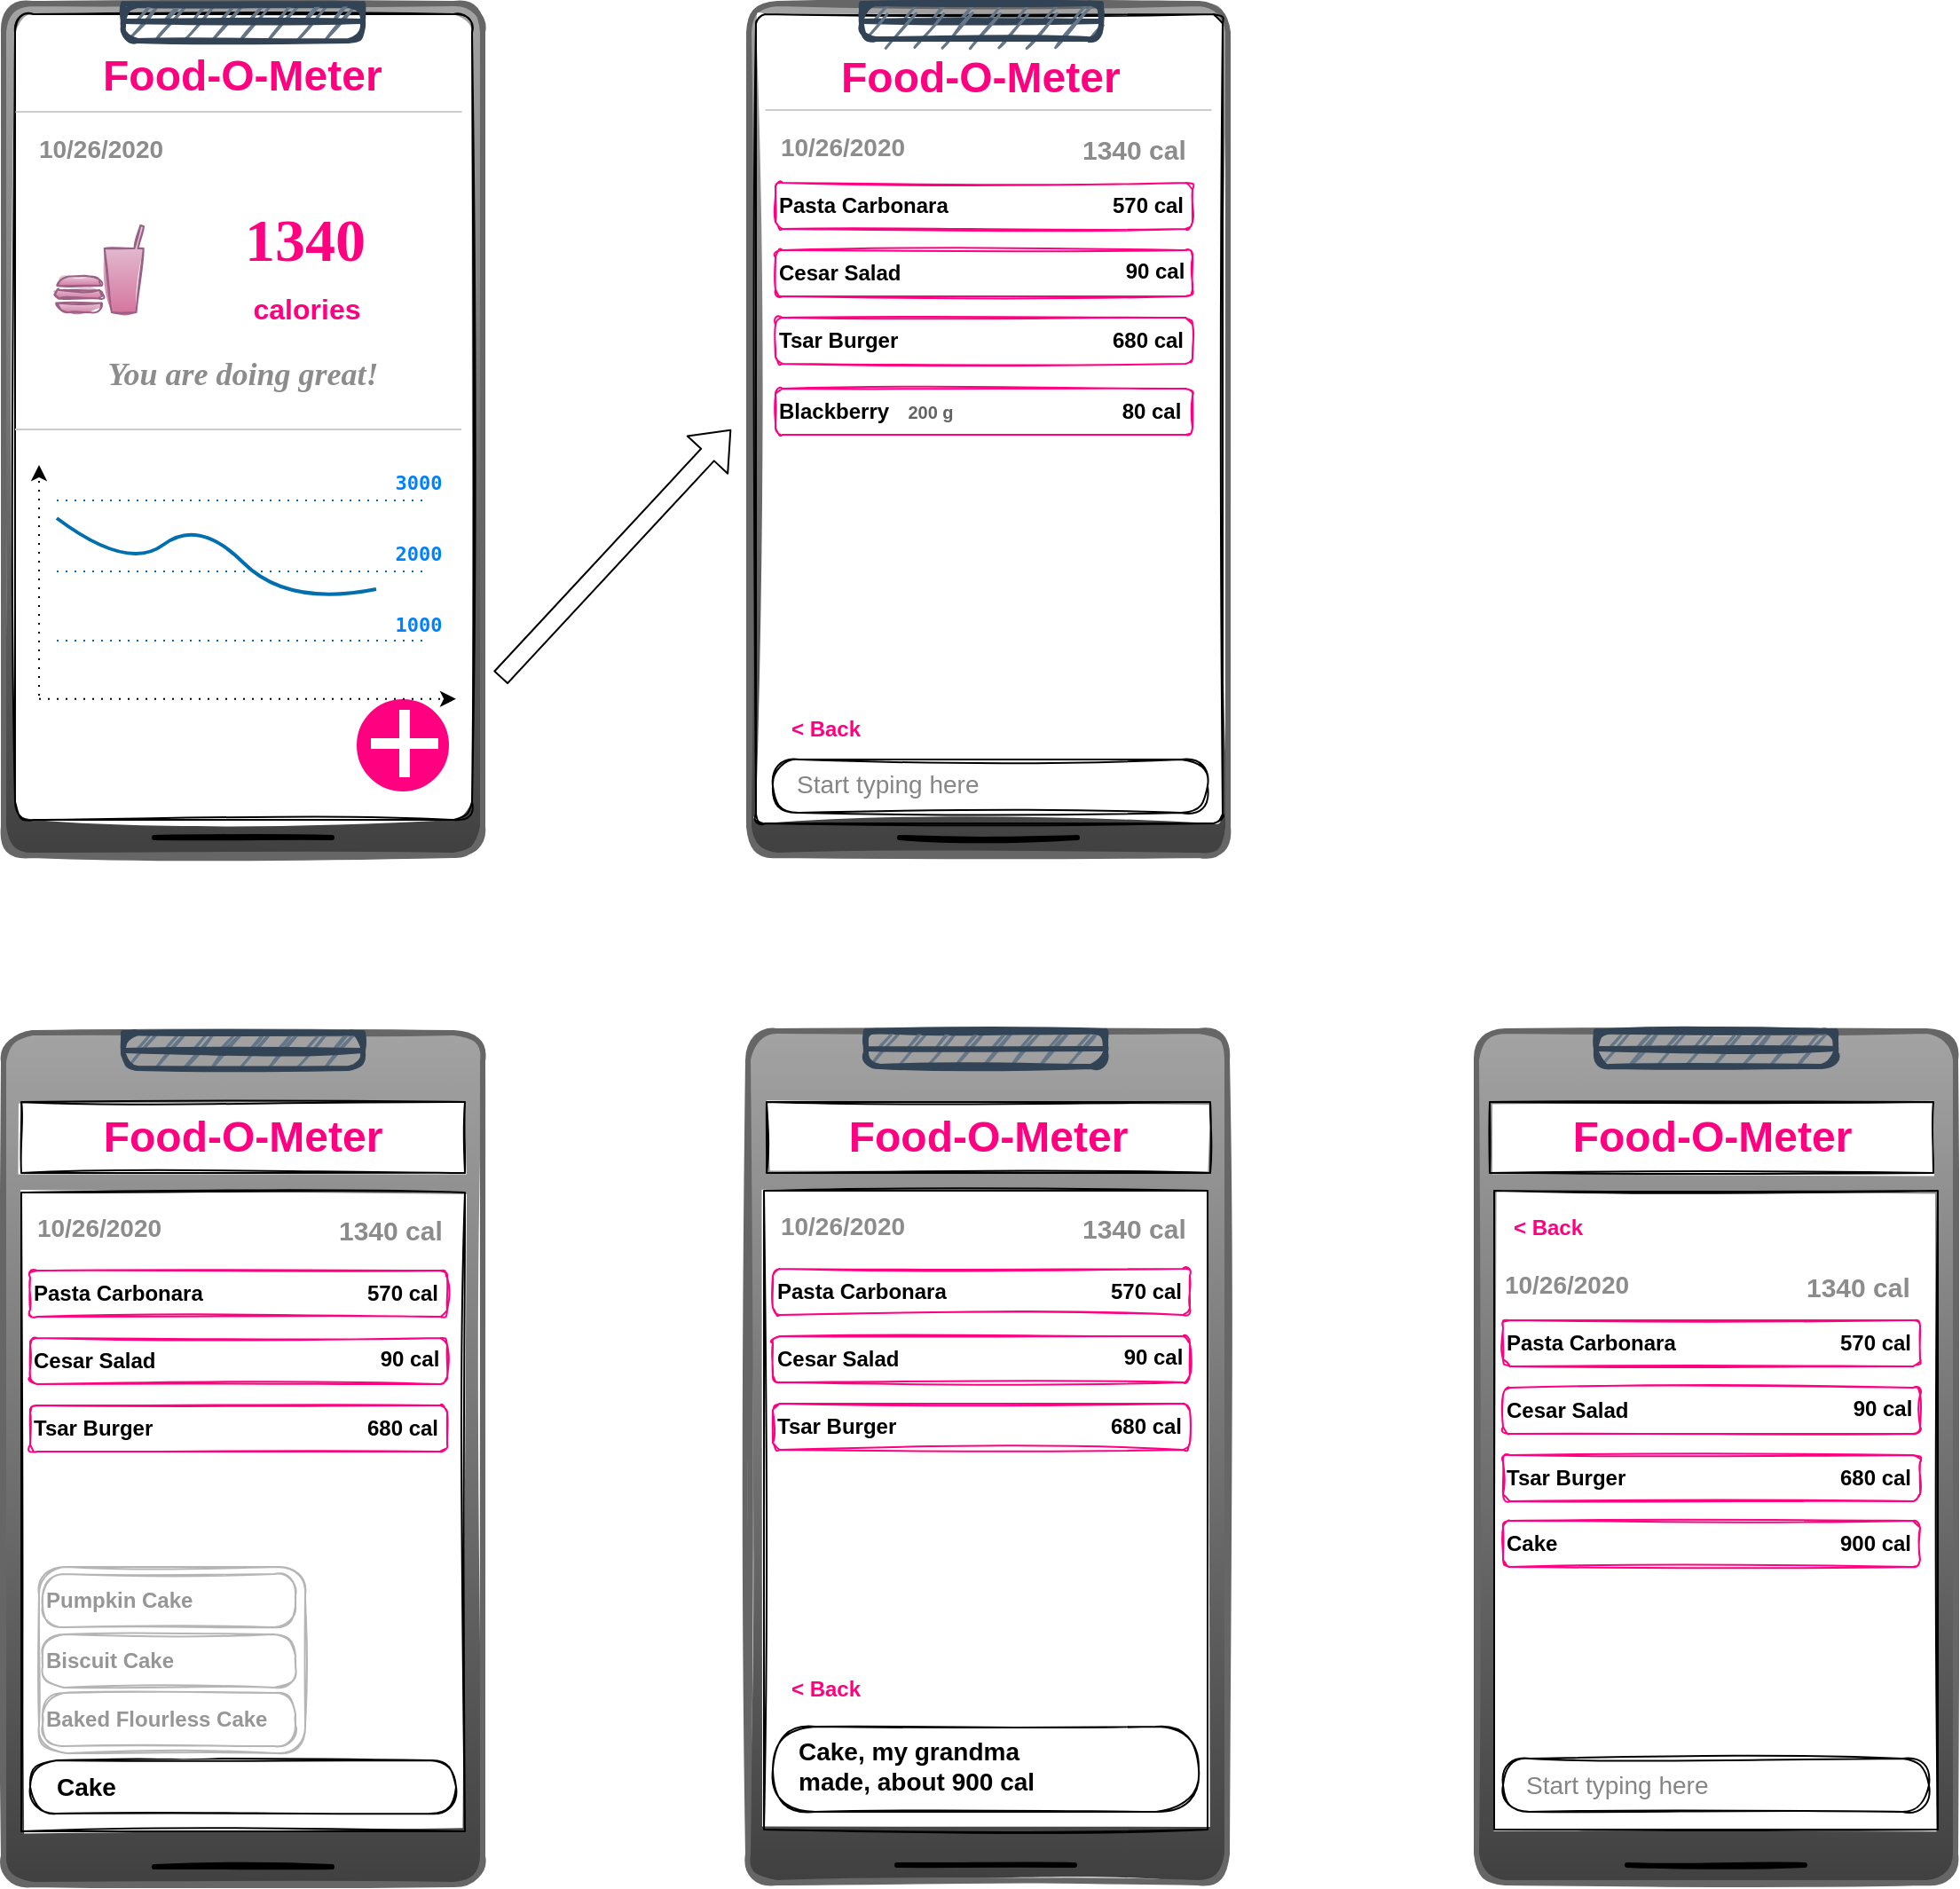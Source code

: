 <mxfile version="13.8.3" type="device"><diagram id="BwkSCD8C_eoQHL7cNesS" name="Page-1"><mxGraphModel dx="1527" dy="1038" grid="1" gridSize="10" guides="1" tooltips="1" connect="1" arrows="1" fold="1" page="1" pageScale="1" pageWidth="850" pageHeight="1100" math="0" shadow="0"><root><mxCell id="0"/><mxCell id="1" parent="0"/><mxCell id="K2aYApnOPlPliJ3KNJEe-1" value="" style="rounded=1;whiteSpace=wrap;html=1;arcSize=6;strokeWidth=3;sketch=1;strokeColor=#666666;gradientColor=#404040;fillColor=#A3A3A3;" parent="1" vertex="1"><mxGeometry x="100" y="190" width="270" height="480" as="geometry"/></mxCell><mxCell id="K2aYApnOPlPliJ3KNJEe-5" value="" style="endArrow=none;html=1;strokeWidth=3;shadow=0;sketch=1;" parent="1" edge="1"><mxGeometry width="50" height="50" relative="1" as="geometry"><mxPoint x="285" y="660" as="sourcePoint"/><mxPoint x="185" y="660" as="targetPoint"/></mxGeometry></mxCell><mxCell id="K2aYApnOPlPliJ3KNJEe-9" value="" style="rounded=1;whiteSpace=wrap;html=1;sketch=1;strokeWidth=1;fillStyle=solid;fillColor=#FFFFFF;arcSize=4;" parent="1" vertex="1"><mxGeometry x="106.5" y="196" width="257.5" height="454" as="geometry"/></mxCell><mxCell id="K2aYApnOPlPliJ3KNJEe-11" value="" style="curved=1;endArrow=none;html=1;shadow=0;strokeWidth=2;endFill=0;fillColor=#1ba1e2;strokeColor=#006EAF;" parent="1" edge="1"><mxGeometry width="50" height="50" relative="1" as="geometry"><mxPoint x="130" y="480" as="sourcePoint"/><mxPoint x="310" y="520" as="targetPoint"/><Array as="points"><mxPoint x="170" y="510"/><mxPoint x="210" y="480"/><mxPoint x="260" y="530"/></Array></mxGeometry></mxCell><mxCell id="K2aYApnOPlPliJ3KNJEe-12" value="" style="endArrow=none;dashed=1;html=1;dashPattern=1 4;strokeWidth=1;shadow=0;fillColor=#1ba1e2;strokeColor=#006EAF;" parent="1" edge="1"><mxGeometry width="50" height="50" relative="1" as="geometry"><mxPoint x="130" y="470" as="sourcePoint"/><mxPoint x="340" y="470" as="targetPoint"/></mxGeometry></mxCell><mxCell id="K2aYApnOPlPliJ3KNJEe-13" value="" style="endArrow=none;dashed=1;html=1;dashPattern=1 4;strokeWidth=1;shadow=0;fillColor=#1ba1e2;strokeColor=#006EAF;" parent="1" edge="1"><mxGeometry width="50" height="50" relative="1" as="geometry"><mxPoint x="130" y="510" as="sourcePoint"/><mxPoint x="340" y="510" as="targetPoint"/></mxGeometry></mxCell><mxCell id="K2aYApnOPlPliJ3KNJEe-14" value="" style="endArrow=none;dashed=1;html=1;dashPattern=1 4;strokeWidth=1;shadow=0;fillColor=#1ba1e2;strokeColor=#006EAF;" parent="1" edge="1"><mxGeometry width="50" height="50" relative="1" as="geometry"><mxPoint x="130" y="549" as="sourcePoint"/><mxPoint x="340" y="549" as="targetPoint"/></mxGeometry></mxCell><mxCell id="K2aYApnOPlPliJ3KNJEe-15" value="" style="endArrow=classic;html=1;shadow=0;dashed=1;dashPattern=1 4;strokeColor=#000000;strokeWidth=1;" parent="1" edge="1"><mxGeometry width="50" height="50" relative="1" as="geometry"><mxPoint x="120" y="580" as="sourcePoint"/><mxPoint x="120" y="450" as="targetPoint"/></mxGeometry></mxCell><mxCell id="K2aYApnOPlPliJ3KNJEe-8" value="" style="ellipse;whiteSpace=wrap;html=1;aspect=fixed;rounded=1;sketch=0;strokeWidth=2;fillStyle=solid;strokeColor=#FF0080;fillColor=#FF0080;" parent="1" vertex="1"><mxGeometry x="300" y="583" width="50" height="50" as="geometry"/></mxCell><mxCell id="K2aYApnOPlPliJ3KNJEe-17" value="&lt;pre&gt;&lt;font style=&quot;font-size: 11px&quot; color=&quot;#007fff&quot;&gt;&lt;b&gt;2000&lt;/b&gt;&lt;/font&gt;&lt;/pre&gt;" style="text;html=1;strokeColor=none;fillColor=none;align=center;verticalAlign=middle;whiteSpace=wrap;rounded=0;sketch=1;" parent="1" vertex="1"><mxGeometry x="314" y="490" width="40" height="20" as="geometry"/></mxCell><mxCell id="K2aYApnOPlPliJ3KNJEe-18" value="&lt;pre&gt;&lt;font style=&quot;font-size: 11px&quot; color=&quot;#007fff&quot;&gt;&lt;b&gt;1000&lt;/b&gt;&lt;/font&gt;&lt;/pre&gt;" style="text;html=1;strokeColor=none;fillColor=none;align=center;verticalAlign=middle;whiteSpace=wrap;rounded=0;sketch=1;" parent="1" vertex="1"><mxGeometry x="314" y="530" width="40" height="20" as="geometry"/></mxCell><mxCell id="K2aYApnOPlPliJ3KNJEe-19" value="&lt;pre&gt;&lt;font style=&quot;font-size: 11px&quot; color=&quot;#007fff&quot;&gt;&lt;b&gt;3000&lt;/b&gt;&lt;/font&gt;&lt;/pre&gt;" style="text;html=1;strokeColor=none;fillColor=none;align=center;verticalAlign=middle;whiteSpace=wrap;rounded=0;sketch=1;" parent="1" vertex="1"><mxGeometry x="314" y="450" width="40" height="20" as="geometry"/></mxCell><mxCell id="K2aYApnOPlPliJ3KNJEe-24" value="&lt;b&gt;&lt;font style=&quot;font-size: 16px&quot; color=&quot;#ff0080&quot;&gt;calories&lt;/font&gt;&lt;/b&gt;" style="text;html=1;strokeColor=none;fillColor=none;align=center;verticalAlign=middle;whiteSpace=wrap;rounded=0;sketch=1;" parent="1" vertex="1"><mxGeometry x="206" y="350" width="130" height="24" as="geometry"/></mxCell><mxCell id="K2aYApnOPlPliJ3KNJEe-26" value="&lt;font face=&quot;Verdana&quot; size=&quot;1&quot; color=&quot;#ff0080&quot;&gt;&lt;b style=&quot;font-size: 34px&quot;&gt;1340&lt;/b&gt;&lt;/font&gt;" style="text;html=1;strokeColor=none;fillColor=none;align=center;verticalAlign=middle;whiteSpace=wrap;rounded=0;sketch=1;" parent="1" vertex="1"><mxGeometry x="200" y="287" width="140" height="73" as="geometry"/></mxCell><mxCell id="K2aYApnOPlPliJ3KNJEe-27" value="&lt;b&gt;&lt;font style=&quot;font-size: 14px&quot; color=&quot;#8c8c8c&quot;&gt;10/26/2020&lt;/font&gt;&lt;/b&gt;" style="text;html=1;strokeColor=none;fillColor=none;align=center;verticalAlign=middle;whiteSpace=wrap;rounded=0;sketch=1;" parent="1" vertex="1"><mxGeometry x="100" y="252" width="110" height="40" as="geometry"/></mxCell><mxCell id="K2aYApnOPlPliJ3KNJEe-28" value="&lt;i&gt;&lt;b&gt;&lt;font face=&quot;Verdana&quot; color=&quot;#8c8c8c&quot; style=&quot;font-size: 18px&quot;&gt;You are doing great!&lt;/font&gt;&lt;/b&gt;&lt;/i&gt;" style="text;html=1;strokeColor=none;fillColor=none;align=center;verticalAlign=middle;whiteSpace=wrap;rounded=0;sketch=1;" parent="1" vertex="1"><mxGeometry x="110" y="384" width="250" height="30" as="geometry"/></mxCell><mxCell id="K2aYApnOPlPliJ3KNJEe-29" value="" style="shape=mxgraph.signs.food.fast_food;html=1;pointerEvents=1;fillColor=#e6d0de;strokeColor=#996185;verticalLabelPosition=bottom;verticalAlign=top;align=center;rounded=1;sketch=1;gradientColor=#d5739d;" parent="1" vertex="1"><mxGeometry x="129" y="315" width="50" height="49" as="geometry"/></mxCell><mxCell id="K2aYApnOPlPliJ3KNJEe-33" value="" style="rounded=1;whiteSpace=wrap;html=1;arcSize=6;strokeWidth=3;sketch=1;strokeColor=#666666;gradientColor=#404040;fillColor=#A3A3A3;" parent="1" vertex="1"><mxGeometry x="520" y="190" width="270" height="480" as="geometry"/></mxCell><mxCell id="K2aYApnOPlPliJ3KNJEe-36" value="" style="endArrow=none;html=1;strokeWidth=3;shadow=0;sketch=1;" parent="1" edge="1"><mxGeometry width="50" height="50" relative="1" as="geometry"><mxPoint x="705" y="660" as="sourcePoint"/><mxPoint x="605" y="660" as="targetPoint"/></mxGeometry></mxCell><mxCell id="K2aYApnOPlPliJ3KNJEe-38" value="" style="rounded=1;whiteSpace=wrap;html=1;sketch=1;strokeWidth=1;fillStyle=solid;arcSize=2;" parent="1" vertex="1"><mxGeometry x="524" y="196" width="263" height="456" as="geometry"/></mxCell><mxCell id="K2aYApnOPlPliJ3KNJEe-56" value="" style="rounded=1;whiteSpace=wrap;html=1;sketch=1;strokeColor=#000000;strokeWidth=1;fillColor=#ffffff;gradientColor=#ffffff;arcSize=50;fillStyle=solid;" parent="1" vertex="1"><mxGeometry x="533.5" y="616" width="245" height="30" as="geometry"/></mxCell><mxCell id="K2aYApnOPlPliJ3KNJEe-58" value="" style="shape=flexArrow;endArrow=classic;html=1;shadow=0;strokeColor=#000000;strokeWidth=1;fillColor=#FFFFFF;" parent="1" edge="1"><mxGeometry width="50" height="50" relative="1" as="geometry"><mxPoint x="380" y="570" as="sourcePoint"/><mxPoint x="510" y="430" as="targetPoint"/></mxGeometry></mxCell><mxCell id="K2aYApnOPlPliJ3KNJEe-59" value="&lt;font style=&quot;font-size: 14px&quot; color=&quot;#858585&quot;&gt;Start typing here&lt;/font&gt;" style="text;html=1;strokeColor=none;fillColor=none;align=left;verticalAlign=middle;whiteSpace=wrap;rounded=0;sketch=1;" parent="1" vertex="1"><mxGeometry x="545" y="620" width="162.5" height="20" as="geometry"/></mxCell><mxCell id="K2aYApnOPlPliJ3KNJEe-60" value="&lt;b&gt;Pasta Carbonara&lt;/b&gt;" style="rounded=1;whiteSpace=wrap;html=1;sketch=1;strokeWidth=1;align=left;strokeColor=#FF0080;fillColor=none;" parent="1" vertex="1"><mxGeometry x="535" y="291" width="235" height="26" as="geometry"/></mxCell><mxCell id="K2aYApnOPlPliJ3KNJEe-61" value="&lt;b&gt;Cesar Salad&lt;/b&gt;" style="rounded=1;whiteSpace=wrap;html=1;sketch=1;strokeWidth=1;align=left;strokeColor=#FF0080;fillColor=none;" parent="1" vertex="1"><mxGeometry x="535" y="329" width="235" height="26" as="geometry"/></mxCell><mxCell id="K2aYApnOPlPliJ3KNJEe-62" value="&lt;b&gt;Tsar Burger&lt;/b&gt;" style="rounded=1;whiteSpace=wrap;html=1;sketch=1;strokeWidth=1;align=left;fillColor=none;strokeColor=#FF0080;" parent="1" vertex="1"><mxGeometry x="535" y="367" width="235" height="26" as="geometry"/></mxCell><mxCell id="K2aYApnOPlPliJ3KNJEe-64" value="&lt;b&gt;570 cal&lt;/b&gt;" style="text;html=1;strokeColor=none;fillColor=none;align=center;verticalAlign=middle;whiteSpace=wrap;rounded=0;sketch=1;" parent="1" vertex="1"><mxGeometry x="720" y="294" width="50" height="20" as="geometry"/></mxCell><mxCell id="K2aYApnOPlPliJ3KNJEe-65" value="&lt;b&gt;90 cal&lt;/b&gt;" style="text;html=1;strokeColor=none;fillColor=none;align=center;verticalAlign=middle;whiteSpace=wrap;rounded=0;sketch=1;" parent="1" vertex="1"><mxGeometry x="724" y="331" width="50" height="20" as="geometry"/></mxCell><mxCell id="K2aYApnOPlPliJ3KNJEe-66" value="&lt;b&gt;680 cal&lt;/b&gt;" style="text;html=1;strokeColor=none;fillColor=none;align=center;verticalAlign=middle;whiteSpace=wrap;rounded=0;sketch=1;" parent="1" vertex="1"><mxGeometry x="720" y="370" width="50" height="20" as="geometry"/></mxCell><mxCell id="K2aYApnOPlPliJ3KNJEe-68" value="&lt;b&gt;Blackberry&lt;/b&gt;" style="rounded=1;whiteSpace=wrap;html=1;sketch=1;strokeWidth=1;align=left;fillColor=none;strokeColor=#FF0080;" parent="1" vertex="1"><mxGeometry x="535" y="407" width="235" height="26" as="geometry"/></mxCell><mxCell id="K2aYApnOPlPliJ3KNJEe-69" value="&lt;b&gt;&lt;font style=&quot;font-size: 10px&quot; color=&quot;#636363&quot;&gt;200 g&lt;/font&gt;&lt;/b&gt;" style="text;html=1;strokeColor=none;fillColor=none;align=center;verticalAlign=middle;whiteSpace=wrap;rounded=0;sketch=1;" parent="1" vertex="1"><mxGeometry x="601.75" y="410" width="41.25" height="20" as="geometry"/></mxCell><mxCell id="K2aYApnOPlPliJ3KNJEe-70" value="&lt;b&gt;80 cal&lt;/b&gt;" style="text;html=1;strokeColor=none;fillColor=none;align=center;verticalAlign=middle;whiteSpace=wrap;rounded=0;sketch=1;" parent="1" vertex="1"><mxGeometry x="722" y="410" width="50" height="20" as="geometry"/></mxCell><mxCell id="K2aYApnOPlPliJ3KNJEe-71" value="" style="rounded=1;whiteSpace=wrap;html=1;arcSize=6;strokeWidth=3;sketch=1;strokeColor=#666666;gradientColor=#404040;fillColor=#A3A3A3;" parent="1" vertex="1"><mxGeometry x="100" y="770" width="270" height="480" as="geometry"/></mxCell><mxCell id="K2aYApnOPlPliJ3KNJEe-72" value="" style="rounded=1;whiteSpace=wrap;html=1;arcSize=40;strokeWidth=3;sketch=1;fillColor=#647687;strokeColor=#314354;fontColor=#ffffff;" parent="1" vertex="1"><mxGeometry x="167.5" y="770" width="135" height="20" as="geometry"/></mxCell><mxCell id="K2aYApnOPlPliJ3KNJEe-73" value="" style="rounded=0;whiteSpace=wrap;html=1;strokeWidth=3;sketch=1;fillColor=#647687;strokeColor=#314354;fontColor=#ffffff;" parent="1" vertex="1"><mxGeometry x="167.5" y="770" width="135" height="10" as="geometry"/></mxCell><mxCell id="K2aYApnOPlPliJ3KNJEe-74" value="" style="endArrow=none;html=1;strokeWidth=3;shadow=0;sketch=1;" parent="1" edge="1"><mxGeometry width="50" height="50" relative="1" as="geometry"><mxPoint x="285" y="1240" as="sourcePoint"/><mxPoint x="185" y="1240" as="targetPoint"/></mxGeometry></mxCell><mxCell id="K2aYApnOPlPliJ3KNJEe-75" value="" style="rounded=0;whiteSpace=wrap;html=1;sketch=1;strokeWidth=1;" parent="1" vertex="1"><mxGeometry x="110" y="860" width="250" height="360" as="geometry"/></mxCell><mxCell id="K2aYApnOPlPliJ3KNJEe-77" value="" style="rounded=1;whiteSpace=wrap;html=1;sketch=1;strokeColor=#000000;strokeWidth=1;fillColor=#ffffff;gradientColor=#ffffff;arcSize=50;" parent="1" vertex="1"><mxGeometry x="115" y="1180" width="240" height="30" as="geometry"/></mxCell><mxCell id="K2aYApnOPlPliJ3KNJEe-79" value="&lt;font style=&quot;font-size: 14px&quot;&gt;&lt;b&gt;Cake&lt;/b&gt;&lt;/font&gt;" style="text;html=1;strokeColor=none;fillColor=none;align=left;verticalAlign=middle;whiteSpace=wrap;rounded=0;sketch=1;" parent="1" vertex="1"><mxGeometry x="127.5" y="1185" width="162.5" height="20" as="geometry"/></mxCell><mxCell id="K2aYApnOPlPliJ3KNJEe-80" value="&lt;b&gt;Pasta Carbonara&lt;/b&gt;" style="rounded=1;whiteSpace=wrap;html=1;sketch=1;strokeWidth=1;align=left;fillColor=none;strokeColor=#FF0080;" parent="1" vertex="1"><mxGeometry x="115" y="904" width="235" height="26" as="geometry"/></mxCell><mxCell id="K2aYApnOPlPliJ3KNJEe-81" value="&lt;b&gt;Cesar Salad&lt;/b&gt;" style="rounded=1;whiteSpace=wrap;html=1;sketch=1;strokeWidth=1;align=left;fillColor=none;strokeColor=#FF0080;" parent="1" vertex="1"><mxGeometry x="115" y="942" width="235" height="26" as="geometry"/></mxCell><mxCell id="K2aYApnOPlPliJ3KNJEe-82" value="&lt;b&gt;Tsar Burger&lt;/b&gt;" style="rounded=1;whiteSpace=wrap;html=1;sketch=1;strokeWidth=1;align=left;fillColor=none;strokeColor=#FF0080;" parent="1" vertex="1"><mxGeometry x="115" y="980" width="235" height="26" as="geometry"/></mxCell><mxCell id="K2aYApnOPlPliJ3KNJEe-83" value="&lt;b&gt;570 cal&lt;/b&gt;" style="text;html=1;strokeColor=none;fillColor=none;align=center;verticalAlign=middle;whiteSpace=wrap;rounded=0;sketch=1;" parent="1" vertex="1"><mxGeometry x="300" y="907" width="50" height="20" as="geometry"/></mxCell><mxCell id="K2aYApnOPlPliJ3KNJEe-84" value="&lt;b&gt;90 cal&lt;/b&gt;" style="text;html=1;strokeColor=none;fillColor=none;align=center;verticalAlign=middle;whiteSpace=wrap;rounded=0;sketch=1;" parent="1" vertex="1"><mxGeometry x="304" y="944" width="50" height="20" as="geometry"/></mxCell><mxCell id="K2aYApnOPlPliJ3KNJEe-85" value="&lt;b&gt;680 cal&lt;/b&gt;" style="text;html=1;strokeColor=none;fillColor=none;align=center;verticalAlign=middle;whiteSpace=wrap;rounded=0;sketch=1;" parent="1" vertex="1"><mxGeometry x="300" y="983" width="50" height="20" as="geometry"/></mxCell><mxCell id="K2aYApnOPlPliJ3KNJEe-90" value="" style="rounded=1;whiteSpace=wrap;html=1;sketch=1;strokeColor=#B5B5B5;strokeWidth=1;fillColor=#ffffff;gradientColor=#ffffff;" parent="1" vertex="1"><mxGeometry x="120" y="1071" width="150" height="105" as="geometry"/></mxCell><mxCell id="K2aYApnOPlPliJ3KNJEe-91" value="&lt;b&gt;&lt;font color=&quot;#969696&quot;&gt;Pumpkin Cake&lt;/font&gt;&lt;/b&gt;" style="rounded=1;whiteSpace=wrap;html=1;sketch=1;strokeColor=#B5B5B5;strokeWidth=1;fillColor=#ffffff;gradientColor=#ffffff;arcSize=40;align=left;" parent="1" vertex="1"><mxGeometry x="122" y="1075" width="142.5" height="30" as="geometry"/></mxCell><mxCell id="K2aYApnOPlPliJ3KNJEe-92" value="&lt;b&gt;&lt;font color=&quot;#969696&quot;&gt;Biscuit Cake&lt;/font&gt;&lt;/b&gt;" style="rounded=1;whiteSpace=wrap;html=1;sketch=1;strokeColor=#B5B5B5;strokeWidth=1;fillColor=#ffffff;gradientColor=#ffffff;arcSize=40;align=left;" parent="1" vertex="1"><mxGeometry x="122" y="1109" width="142.5" height="30" as="geometry"/></mxCell><mxCell id="K2aYApnOPlPliJ3KNJEe-93" value="&lt;b&gt;&lt;font color=&quot;#969696&quot;&gt;Baked Flourless Cake&lt;/font&gt;&lt;/b&gt;" style="rounded=1;whiteSpace=wrap;html=1;sketch=1;strokeColor=#B5B5B5;strokeWidth=1;fillColor=#ffffff;gradientColor=#ffffff;arcSize=40;align=left;" parent="1" vertex="1"><mxGeometry x="122" y="1142" width="142.5" height="30" as="geometry"/></mxCell><mxCell id="K2aYApnOPlPliJ3KNJEe-94" value="" style="rounded=1;whiteSpace=wrap;html=1;arcSize=6;strokeWidth=3;sketch=1;strokeColor=#666666;gradientColor=#404040;fillColor=#A3A3A3;" parent="1" vertex="1"><mxGeometry x="519.5" y="769" width="270" height="480" as="geometry"/></mxCell><mxCell id="K2aYApnOPlPliJ3KNJEe-95" value="" style="rounded=1;whiteSpace=wrap;html=1;arcSize=40;strokeWidth=3;sketch=1;fillColor=#647687;strokeColor=#314354;fontColor=#ffffff;" parent="1" vertex="1"><mxGeometry x="586" y="769" width="135" height="20" as="geometry"/></mxCell><mxCell id="K2aYApnOPlPliJ3KNJEe-96" value="" style="rounded=0;whiteSpace=wrap;html=1;strokeWidth=3;sketch=1;fillColor=#647687;strokeColor=#314354;fontColor=#ffffff;" parent="1" vertex="1"><mxGeometry x="586" y="769" width="135" height="10" as="geometry"/></mxCell><mxCell id="K2aYApnOPlPliJ3KNJEe-97" value="" style="endArrow=none;html=1;strokeWidth=3;shadow=0;sketch=1;" parent="1" edge="1"><mxGeometry width="50" height="50" relative="1" as="geometry"><mxPoint x="703.5" y="1239" as="sourcePoint"/><mxPoint x="603.5" y="1239" as="targetPoint"/></mxGeometry></mxCell><mxCell id="K2aYApnOPlPliJ3KNJEe-98" value="" style="rounded=0;whiteSpace=wrap;html=1;sketch=1;strokeWidth=1;" parent="1" vertex="1"><mxGeometry x="528.5" y="859" width="250" height="360" as="geometry"/></mxCell><mxCell id="K2aYApnOPlPliJ3KNJEe-100" value="" style="rounded=1;whiteSpace=wrap;html=1;sketch=1;strokeColor=#000000;strokeWidth=1;fillColor=#ffffff;gradientColor=#ffffff;arcSize=50;" parent="1" vertex="1"><mxGeometry x="533.5" y="1161" width="240" height="48" as="geometry"/></mxCell><mxCell id="K2aYApnOPlPliJ3KNJEe-101" value="&lt;b&gt;&lt;font style=&quot;font-size: 14px&quot; color=&quot;#8c8c8c&quot;&gt;10/26/2020&lt;/font&gt;&lt;/b&gt;" style="text;html=1;strokeColor=none;fillColor=none;align=center;verticalAlign=middle;whiteSpace=wrap;rounded=0;sketch=1;" parent="1" vertex="1"><mxGeometry x="517.5" y="859" width="110" height="40" as="geometry"/></mxCell><mxCell id="K2aYApnOPlPliJ3KNJEe-102" value="&lt;font style=&quot;font-size: 14px&quot;&gt;&lt;b&gt;Cake, my grandma made, about 900 cal&lt;/b&gt;&lt;/font&gt;" style="text;html=1;strokeColor=none;fillColor=none;align=left;verticalAlign=middle;whiteSpace=wrap;rounded=0;sketch=1;" parent="1" vertex="1"><mxGeometry x="546" y="1161" width="162.5" height="43" as="geometry"/></mxCell><mxCell id="K2aYApnOPlPliJ3KNJEe-103" value="&lt;b&gt;Pasta Carbonara&lt;/b&gt;" style="rounded=1;whiteSpace=wrap;html=1;sketch=1;strokeWidth=1;align=left;fillColor=none;strokeColor=#FF0080;" parent="1" vertex="1"><mxGeometry x="533.5" y="903" width="235" height="26" as="geometry"/></mxCell><mxCell id="K2aYApnOPlPliJ3KNJEe-104" value="&lt;b&gt;Cesar Salad&lt;/b&gt;" style="rounded=1;whiteSpace=wrap;html=1;sketch=1;strokeWidth=1;align=left;fillColor=none;strokeColor=#FF0080;" parent="1" vertex="1"><mxGeometry x="533.5" y="941" width="235" height="26" as="geometry"/></mxCell><mxCell id="K2aYApnOPlPliJ3KNJEe-105" value="&lt;b&gt;Tsar Burger&lt;/b&gt;" style="rounded=1;whiteSpace=wrap;html=1;sketch=1;strokeWidth=1;align=left;fillColor=none;strokeColor=#FF0080;" parent="1" vertex="1"><mxGeometry x="533.5" y="979" width="235" height="26" as="geometry"/></mxCell><mxCell id="K2aYApnOPlPliJ3KNJEe-106" value="&lt;b&gt;570 cal&lt;/b&gt;" style="text;html=1;strokeColor=none;fillColor=none;align=center;verticalAlign=middle;whiteSpace=wrap;rounded=0;sketch=1;" parent="1" vertex="1"><mxGeometry x="718.5" y="906" width="50" height="20" as="geometry"/></mxCell><mxCell id="K2aYApnOPlPliJ3KNJEe-107" value="&lt;b&gt;90 cal&lt;/b&gt;" style="text;html=1;strokeColor=none;fillColor=none;align=center;verticalAlign=middle;whiteSpace=wrap;rounded=0;sketch=1;" parent="1" vertex="1"><mxGeometry x="722.5" y="943" width="50" height="20" as="geometry"/></mxCell><mxCell id="K2aYApnOPlPliJ3KNJEe-108" value="&lt;b&gt;680 cal&lt;/b&gt;" style="text;html=1;strokeColor=none;fillColor=none;align=center;verticalAlign=middle;whiteSpace=wrap;rounded=0;sketch=1;" parent="1" vertex="1"><mxGeometry x="718.5" y="982" width="50" height="20" as="geometry"/></mxCell><mxCell id="K2aYApnOPlPliJ3KNJEe-109" value="&lt;b&gt;&lt;font style=&quot;font-size: 15px&quot; color=&quot;#8c8c8c&quot;&gt;1340 cal&lt;/font&gt;&lt;/b&gt;" style="text;html=1;strokeColor=none;fillColor=none;align=left;verticalAlign=middle;whiteSpace=wrap;rounded=0;sketch=1;" parent="1" vertex="1"><mxGeometry x="705.5" y="870" width="68.5" height="20" as="geometry"/></mxCell><mxCell id="K2aYApnOPlPliJ3KNJEe-117" value="" style="rounded=1;whiteSpace=wrap;html=1;arcSize=6;strokeWidth=3;sketch=1;strokeColor=#666666;gradientColor=#404040;fillColor=#A3A3A3;" parent="1" vertex="1"><mxGeometry x="930" y="769" width="270" height="480" as="geometry"/></mxCell><mxCell id="K2aYApnOPlPliJ3KNJEe-118" value="" style="rounded=1;whiteSpace=wrap;html=1;arcSize=40;strokeWidth=3;sketch=1;fillColor=#647687;strokeColor=#314354;fontColor=#ffffff;" parent="1" vertex="1"><mxGeometry x="997.5" y="769" width="135" height="20" as="geometry"/></mxCell><mxCell id="K2aYApnOPlPliJ3KNJEe-119" value="" style="rounded=0;whiteSpace=wrap;html=1;strokeWidth=3;sketch=1;fillColor=#647687;strokeColor=#314354;fontColor=#ffffff;" parent="1" vertex="1"><mxGeometry x="997.5" y="769" width="135" height="10" as="geometry"/></mxCell><mxCell id="K2aYApnOPlPliJ3KNJEe-120" value="" style="endArrow=none;html=1;strokeWidth=3;shadow=0;sketch=1;" parent="1" edge="1"><mxGeometry width="50" height="50" relative="1" as="geometry"><mxPoint x="1115" y="1239" as="sourcePoint"/><mxPoint x="1015" y="1239" as="targetPoint"/></mxGeometry></mxCell><mxCell id="K2aYApnOPlPliJ3KNJEe-121" value="" style="rounded=0;whiteSpace=wrap;html=1;sketch=1;strokeWidth=1;" parent="1" vertex="1"><mxGeometry x="940" y="859" width="250" height="360" as="geometry"/></mxCell><mxCell id="K2aYApnOPlPliJ3KNJEe-126" value="&lt;b&gt;Pasta Carbonara&lt;/b&gt;" style="rounded=1;whiteSpace=wrap;html=1;sketch=1;strokeWidth=1;align=left;fillColor=none;strokeColor=#FF0080;" parent="1" vertex="1"><mxGeometry x="945" y="932" width="235" height="26" as="geometry"/></mxCell><mxCell id="K2aYApnOPlPliJ3KNJEe-127" value="&lt;b&gt;Cesar Salad&lt;/b&gt;" style="rounded=1;whiteSpace=wrap;html=1;sketch=1;strokeWidth=1;align=left;fillColor=none;strokeColor=#FF0080;" parent="1" vertex="1"><mxGeometry x="945" y="970" width="235" height="26" as="geometry"/></mxCell><mxCell id="K2aYApnOPlPliJ3KNJEe-128" value="&lt;b&gt;Tsar Burger&lt;/b&gt;" style="rounded=1;whiteSpace=wrap;html=1;sketch=1;strokeWidth=1;align=left;fillColor=none;strokeColor=#FF0080;" parent="1" vertex="1"><mxGeometry x="945" y="1008" width="235" height="26" as="geometry"/></mxCell><mxCell id="K2aYApnOPlPliJ3KNJEe-129" value="&lt;b&gt;570 cal&lt;/b&gt;" style="text;html=1;strokeColor=none;fillColor=none;align=center;verticalAlign=middle;whiteSpace=wrap;rounded=0;sketch=1;" parent="1" vertex="1"><mxGeometry x="1130" y="935" width="50" height="20" as="geometry"/></mxCell><mxCell id="K2aYApnOPlPliJ3KNJEe-130" value="&lt;b&gt;90 cal&lt;/b&gt;" style="text;html=1;strokeColor=none;fillColor=none;align=center;verticalAlign=middle;whiteSpace=wrap;rounded=0;sketch=1;" parent="1" vertex="1"><mxGeometry x="1134" y="972" width="50" height="20" as="geometry"/></mxCell><mxCell id="K2aYApnOPlPliJ3KNJEe-131" value="&lt;b&gt;680 cal&lt;/b&gt;" style="text;html=1;strokeColor=none;fillColor=none;align=center;verticalAlign=middle;whiteSpace=wrap;rounded=0;sketch=1;" parent="1" vertex="1"><mxGeometry x="1130" y="1011" width="50" height="20" as="geometry"/></mxCell><mxCell id="K2aYApnOPlPliJ3KNJEe-136" value="" style="rounded=1;whiteSpace=wrap;html=1;sketch=1;strokeColor=#000000;strokeWidth=1;fillColor=#ffffff;gradientColor=#ffffff;arcSize=50;" parent="1" vertex="1"><mxGeometry x="945" y="1179" width="240" height="30" as="geometry"/></mxCell><mxCell id="K2aYApnOPlPliJ3KNJEe-137" value="&lt;font style=&quot;font-size: 14px&quot; color=&quot;#858585&quot;&gt;Start typing here&lt;/font&gt;" style="text;html=1;strokeColor=none;fillColor=none;align=left;verticalAlign=middle;whiteSpace=wrap;rounded=0;sketch=1;" parent="1" vertex="1"><mxGeometry x="955.5" y="1184" width="162.5" height="20" as="geometry"/></mxCell><mxCell id="K2aYApnOPlPliJ3KNJEe-138" value="&lt;b&gt;Cake&lt;/b&gt;" style="rounded=1;whiteSpace=wrap;html=1;sketch=1;strokeWidth=1;align=left;fillColor=none;strokeColor=#FF0080;" parent="1" vertex="1"><mxGeometry x="945" y="1045" width="235" height="26" as="geometry"/></mxCell><mxCell id="K2aYApnOPlPliJ3KNJEe-139" value="&lt;b&gt;900 cal&lt;/b&gt;" style="text;html=1;strokeColor=none;fillColor=none;align=center;verticalAlign=middle;whiteSpace=wrap;rounded=0;sketch=1;" parent="1" vertex="1"><mxGeometry x="1130" y="1048" width="50" height="20" as="geometry"/></mxCell><mxCell id="HZxbqboaPoi4YpgbHb6X-10" value="" style="shape=cross;whiteSpace=wrap;html=1;sketch=0;strokeColor=#FF0080;strokeWidth=2;fillColor=#FFFFFF;" vertex="1" parent="1"><mxGeometry x="306" y="587" width="40" height="40" as="geometry"/></mxCell><mxCell id="HZxbqboaPoi4YpgbHb6X-11" value="&lt;b&gt;&lt;font style=&quot;font-size: 24px&quot;&gt;&lt;font color=&quot;#ff0080&quot;&gt;Food-O-Meter&lt;/font&gt;&lt;br&gt;&lt;/font&gt;&lt;/b&gt;" style="text;html=1;align=center;verticalAlign=middle;whiteSpace=wrap;rounded=0;sketch=1;strokeColor=#000000;fillColor=#ffffff;fillStyle=solid;" vertex="1" parent="1"><mxGeometry x="110" y="809" width="250" height="40" as="geometry"/></mxCell><mxCell id="HZxbqboaPoi4YpgbHb6X-12" value="&lt;b&gt;&lt;font style=&quot;font-size: 24px&quot;&gt;&lt;font color=&quot;#ff0080&quot;&gt;Food-O-Meter&lt;/font&gt;&lt;br&gt;&lt;/font&gt;&lt;/b&gt;" style="text;html=1;align=center;verticalAlign=middle;whiteSpace=wrap;rounded=0;sketch=1;strokeColor=#000000;fillColor=#ffffff;fillStyle=solid;" vertex="1" parent="1"><mxGeometry x="530" y="809" width="250" height="40" as="geometry"/></mxCell><mxCell id="HZxbqboaPoi4YpgbHb6X-13" value="&lt;b&gt;&lt;font style=&quot;font-size: 24px&quot;&gt;&lt;font color=&quot;#ff0080&quot;&gt;Food-O-Meter&lt;/font&gt;&lt;br&gt;&lt;/font&gt;&lt;/b&gt;" style="text;html=1;align=center;verticalAlign=middle;whiteSpace=wrap;rounded=0;sketch=1;strokeColor=#000000;fillColor=#ffffff;fillStyle=solid;" vertex="1" parent="1"><mxGeometry x="937.5" y="809" width="250" height="40" as="geometry"/></mxCell><mxCell id="HZxbqboaPoi4YpgbHb6X-14" value="&lt;font color=&quot;#ff0080&quot;&gt;&lt;b&gt;&amp;lt; Back&lt;/b&gt;&lt;/font&gt;" style="text;html=1;align=center;verticalAlign=middle;resizable=0;points=[];autosize=1;" vertex="1" parent="1"><mxGeometry x="537.5" y="589" width="50" height="20" as="geometry"/></mxCell><mxCell id="HZxbqboaPoi4YpgbHb6X-16" value="&lt;font color=&quot;#ff0080&quot;&gt;&lt;b&gt;&amp;lt; Back&lt;/b&gt;&lt;/font&gt;" style="text;html=1;align=center;verticalAlign=middle;resizable=0;points=[];autosize=1;" vertex="1" parent="1"><mxGeometry x="537.5" y="1130" width="50" height="20" as="geometry"/></mxCell><mxCell id="HZxbqboaPoi4YpgbHb6X-17" value="&lt;font color=&quot;#ff0080&quot;&gt;&lt;b&gt;&amp;lt; Back&lt;/b&gt;&lt;/font&gt;" style="text;html=1;align=center;verticalAlign=middle;resizable=0;points=[];autosize=1;" vertex="1" parent="1"><mxGeometry x="945" y="870" width="50" height="20" as="geometry"/></mxCell><mxCell id="HZxbqboaPoi4YpgbHb6X-18" value="&lt;b&gt;&lt;font style=&quot;font-size: 14px&quot; color=&quot;#8c8c8c&quot;&gt;10/26/2020&lt;/font&gt;&lt;/b&gt;" style="text;html=1;strokeColor=none;fillColor=none;align=center;verticalAlign=middle;whiteSpace=wrap;rounded=0;sketch=1;" vertex="1" parent="1"><mxGeometry x="925.5" y="892" width="110" height="40" as="geometry"/></mxCell><mxCell id="HZxbqboaPoi4YpgbHb6X-19" value="&lt;b&gt;&lt;font style=&quot;font-size: 15px&quot; color=&quot;#8c8c8c&quot;&gt;1340 cal&lt;/font&gt;&lt;/b&gt;" style="text;html=1;strokeColor=none;fillColor=none;align=left;verticalAlign=middle;whiteSpace=wrap;rounded=0;sketch=1;" vertex="1" parent="1"><mxGeometry x="1113.5" y="903" width="68.5" height="20" as="geometry"/></mxCell><mxCell id="HZxbqboaPoi4YpgbHb6X-21" value="&lt;b&gt;&lt;font style=&quot;font-size: 14px&quot; color=&quot;#8c8c8c&quot;&gt;10/26/2020&lt;/font&gt;&lt;/b&gt;" style="text;html=1;strokeColor=none;fillColor=none;align=center;verticalAlign=middle;whiteSpace=wrap;rounded=0;sketch=1;" vertex="1" parent="1"><mxGeometry x="98.5" y="860" width="110" height="40" as="geometry"/></mxCell><mxCell id="HZxbqboaPoi4YpgbHb6X-22" value="&lt;b&gt;&lt;font style=&quot;font-size: 15px&quot; color=&quot;#8c8c8c&quot;&gt;1340 cal&lt;/font&gt;&lt;/b&gt;" style="text;html=1;strokeColor=none;fillColor=none;align=left;verticalAlign=middle;whiteSpace=wrap;rounded=0;sketch=1;" vertex="1" parent="1"><mxGeometry x="286.5" y="871" width="68.5" height="20" as="geometry"/></mxCell><mxCell id="HZxbqboaPoi4YpgbHb6X-23" value="&lt;b&gt;&lt;font style=&quot;font-size: 14px&quot; color=&quot;#8c8c8c&quot;&gt;10/26/2020&lt;/font&gt;&lt;/b&gt;" style="text;html=1;strokeColor=none;fillColor=none;align=center;verticalAlign=middle;whiteSpace=wrap;rounded=0;sketch=1;" vertex="1" parent="1"><mxGeometry x="517.5" y="251" width="110" height="40" as="geometry"/></mxCell><mxCell id="HZxbqboaPoi4YpgbHb6X-24" value="&lt;b&gt;&lt;font style=&quot;font-size: 15px&quot; color=&quot;#8c8c8c&quot;&gt;1340 cal&lt;/font&gt;&lt;/b&gt;" style="text;html=1;strokeColor=none;fillColor=none;align=left;verticalAlign=middle;whiteSpace=wrap;rounded=0;sketch=1;" vertex="1" parent="1"><mxGeometry x="705.5" y="262" width="68.5" height="20" as="geometry"/></mxCell><mxCell id="HZxbqboaPoi4YpgbHb6X-28" value="" style="endArrow=none;html=1;fontColor=#B3B3B3;strokeColor=#CCCCCC;" edge="1" parent="1"><mxGeometry width="50" height="50" relative="1" as="geometry"><mxPoint x="529.25" y="250" as="sourcePoint"/><mxPoint x="780.75" y="250" as="targetPoint"/></mxGeometry></mxCell><mxCell id="HZxbqboaPoi4YpgbHb6X-29" value="&lt;b style=&quot;color: rgb(0, 0, 0); font-family: helvetica; font-size: 12px; font-style: normal; letter-spacing: normal; text-align: center; text-indent: 0px; text-transform: none; word-spacing: 0px; text-decoration: none;&quot;&gt;&lt;font style=&quot;font-size: 24px&quot;&gt;&lt;font color=&quot;#ff0080&quot;&gt;Food-O-Meter&lt;/font&gt;&lt;/font&gt;&lt;/b&gt;" style="text;whiteSpace=wrap;html=1;fontColor=#3333FF;" vertex="1" parent="1"><mxGeometry x="569.5" y="211" width="163" height="33" as="geometry"/></mxCell><mxCell id="K2aYApnOPlPliJ3KNJEe-35" value="" style="rounded=0;whiteSpace=wrap;html=1;strokeWidth=3;sketch=1;fillColor=#647687;strokeColor=#314354;fontColor=#ffffff;" parent="1" vertex="1"><mxGeometry x="583.5" y="190" width="135" height="10" as="geometry"/></mxCell><mxCell id="K2aYApnOPlPliJ3KNJEe-34" value="" style="rounded=1;whiteSpace=wrap;html=1;arcSize=40;strokeWidth=3;sketch=1;fillColor=#647687;strokeColor=#314354;fontColor=#ffffff;" parent="1" vertex="1"><mxGeometry x="583.5" y="190" width="135" height="20" as="geometry"/></mxCell><mxCell id="K2aYApnOPlPliJ3KNJEe-2" value="" style="rounded=1;whiteSpace=wrap;html=1;arcSize=40;strokeWidth=3;sketch=1;fillColor=#647687;strokeColor=#314354;fontColor=#ffffff;" parent="1" vertex="1"><mxGeometry x="167.5" y="191" width="135" height="20" as="geometry"/></mxCell><mxCell id="K2aYApnOPlPliJ3KNJEe-3" value="" style="rounded=0;whiteSpace=wrap;html=1;strokeWidth=3;sketch=1;fillColor=#647687;strokeColor=#314354;fontColor=#ffffff;" parent="1" vertex="1"><mxGeometry x="167.5" y="190" width="135" height="10" as="geometry"/></mxCell><mxCell id="HZxbqboaPoi4YpgbHb6X-30" value="" style="endArrow=none;html=1;fontColor=#B3B3B3;strokeColor=#CCCCCC;" edge="1" parent="1"><mxGeometry width="50" height="50" relative="1" as="geometry"><mxPoint x="106.75" y="251" as="sourcePoint"/><mxPoint x="358.25" y="251" as="targetPoint"/></mxGeometry></mxCell><mxCell id="HZxbqboaPoi4YpgbHb6X-31" value="&lt;b style=&quot;color: rgb(0, 0, 0); font-family: helvetica; font-size: 12px; font-style: normal; letter-spacing: normal; text-align: center; text-indent: 0px; text-transform: none; word-spacing: 0px; text-decoration: none;&quot;&gt;&lt;font style=&quot;font-size: 24px&quot;&gt;&lt;font color=&quot;#ff0080&quot;&gt;Food-O-Meter&lt;/font&gt;&lt;/font&gt;&lt;/b&gt;" style="text;whiteSpace=wrap;html=1;fontColor=#3333FF;" vertex="1" parent="1"><mxGeometry x="153.75" y="210" width="163" height="33" as="geometry"/></mxCell><mxCell id="HZxbqboaPoi4YpgbHb6X-32" value="" style="endArrow=none;html=1;fontColor=#B3B3B3;strokeColor=#CCCCCC;" edge="1" parent="1"><mxGeometry width="50" height="50" relative="1" as="geometry"><mxPoint x="106.5" y="430.0" as="sourcePoint"/><mxPoint x="358" y="430.0" as="targetPoint"/></mxGeometry></mxCell><mxCell id="HZxbqboaPoi4YpgbHb6X-35" value="" style="endArrow=classic;html=1;shadow=0;dashed=1;dashPattern=1 4;strokeColor=#000000;strokeWidth=1;" edge="1" parent="1"><mxGeometry width="50" height="50" relative="1" as="geometry"><mxPoint x="120" y="581.82" as="sourcePoint"/><mxPoint x="355" y="581.82" as="targetPoint"/></mxGeometry></mxCell></root></mxGraphModel></diagram></mxfile>